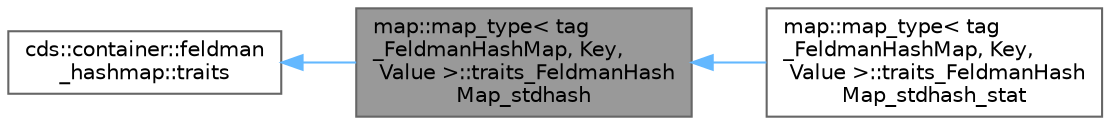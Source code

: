 digraph "map::map_type&lt; tag_FeldmanHashMap, Key, Value &gt;::traits_FeldmanHashMap_stdhash"
{
 // LATEX_PDF_SIZE
  bgcolor="transparent";
  edge [fontname=Helvetica,fontsize=10,labelfontname=Helvetica,labelfontsize=10];
  node [fontname=Helvetica,fontsize=10,shape=box,height=0.2,width=0.4];
  rankdir="LR";
  Node1 [id="Node000001",label="map::map_type\< tag\l_FeldmanHashMap, Key,\l Value \>::traits_FeldmanHash\lMap_stdhash",height=0.2,width=0.4,color="gray40", fillcolor="grey60", style="filled", fontcolor="black",tooltip=" "];
  Node2 -> Node1 [id="edge3_Node000001_Node000002",dir="back",color="steelblue1",style="solid",tooltip=" "];
  Node2 [id="Node000002",label="cds::container::feldman\l_hashmap::traits",height=0.2,width=0.4,color="gray40", fillcolor="white", style="filled",URL="$structcds_1_1container_1_1feldman__hashmap_1_1traits.html",tooltip="FeldmanHashMap traits"];
  Node1 -> Node3 [id="edge4_Node000001_Node000003",dir="back",color="steelblue1",style="solid",tooltip=" "];
  Node3 [id="Node000003",label="map::map_type\< tag\l_FeldmanHashMap, Key,\l Value \>::traits_FeldmanHash\lMap_stdhash_stat",height=0.2,width=0.4,color="gray40", fillcolor="white", style="filled",URL="$structmap_1_1map__type_3_01tag___feldman_hash_map_00_01_key_00_01_value_01_4_1_1traits___feldman_hash_map__stdhash__stat.html",tooltip=" "];
}
